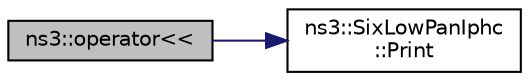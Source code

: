 digraph "ns3::operator&lt;&lt;"
{
 // LATEX_PDF_SIZE
  edge [fontname="Helvetica",fontsize="10",labelfontname="Helvetica",labelfontsize="10"];
  node [fontname="Helvetica",fontsize="10",shape=record];
  rankdir="LR";
  Node1 [label="ns3::operator\<\<",height=0.2,width=0.4,color="black", fillcolor="grey75", style="filled", fontcolor="black",tooltip="Stream insertion operator."];
  Node1 -> Node2 [color="midnightblue",fontsize="10",style="solid",fontname="Helvetica"];
  Node2 [label="ns3::SixLowPanIphc\l::Print",height=0.2,width=0.4,color="black", fillcolor="white", style="filled",URL="$classns3_1_1_six_low_pan_iphc.html#afae480f63043cd44ab2bc11feb543b7c",tooltip=" "];
}
